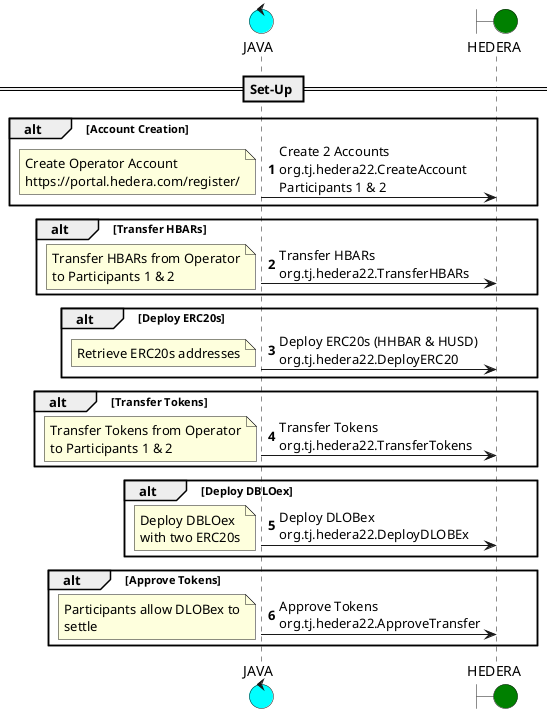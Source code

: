 @startuml
'https://plantuml.com/sequence-diagram

autonumber

control JAVA #cyan
boundary HEDERA #green

== Set-Up ==

alt Account Creation
JAVA -> HEDERA: Create 2 Accounts\norg.tj.hedera22.CreateAccount\nParticipants 1 & 2
note left: Create Operator Account\nhttps://portal.hedera.com/register/
end

alt Transfer HBARs
JAVA -> HEDERA: Transfer HBARs\norg.tj.hedera22.TransferHBARs
note left: Transfer HBARs from Operator\nto Participants 1 & 2
end

alt Deploy ERC20s
JAVA -> HEDERA: Deploy ERC20s (HHBAR & HUSD)\norg.tj.hedera22.DeployERC20
note left: Retrieve ERC20s addresses
end

alt Transfer Tokens
JAVA -> HEDERA: Transfer Tokens\norg.tj.hedera22.TransferTokens
note left: Transfer Tokens from Operator\nto Participants 1 & 2
end

alt Deploy DBLOex
JAVA -> HEDERA: Deploy DLOBex\norg.tj.hedera22.DeployDLOBEx
note left: Deploy DBLOex\nwith two ERC20s
end

alt Approve Tokens
JAVA -> HEDERA: Approve Tokens\norg.tj.hedera22.ApproveTransfer
note left: Participants allow DLOBex to\nsettle
end

@enduml